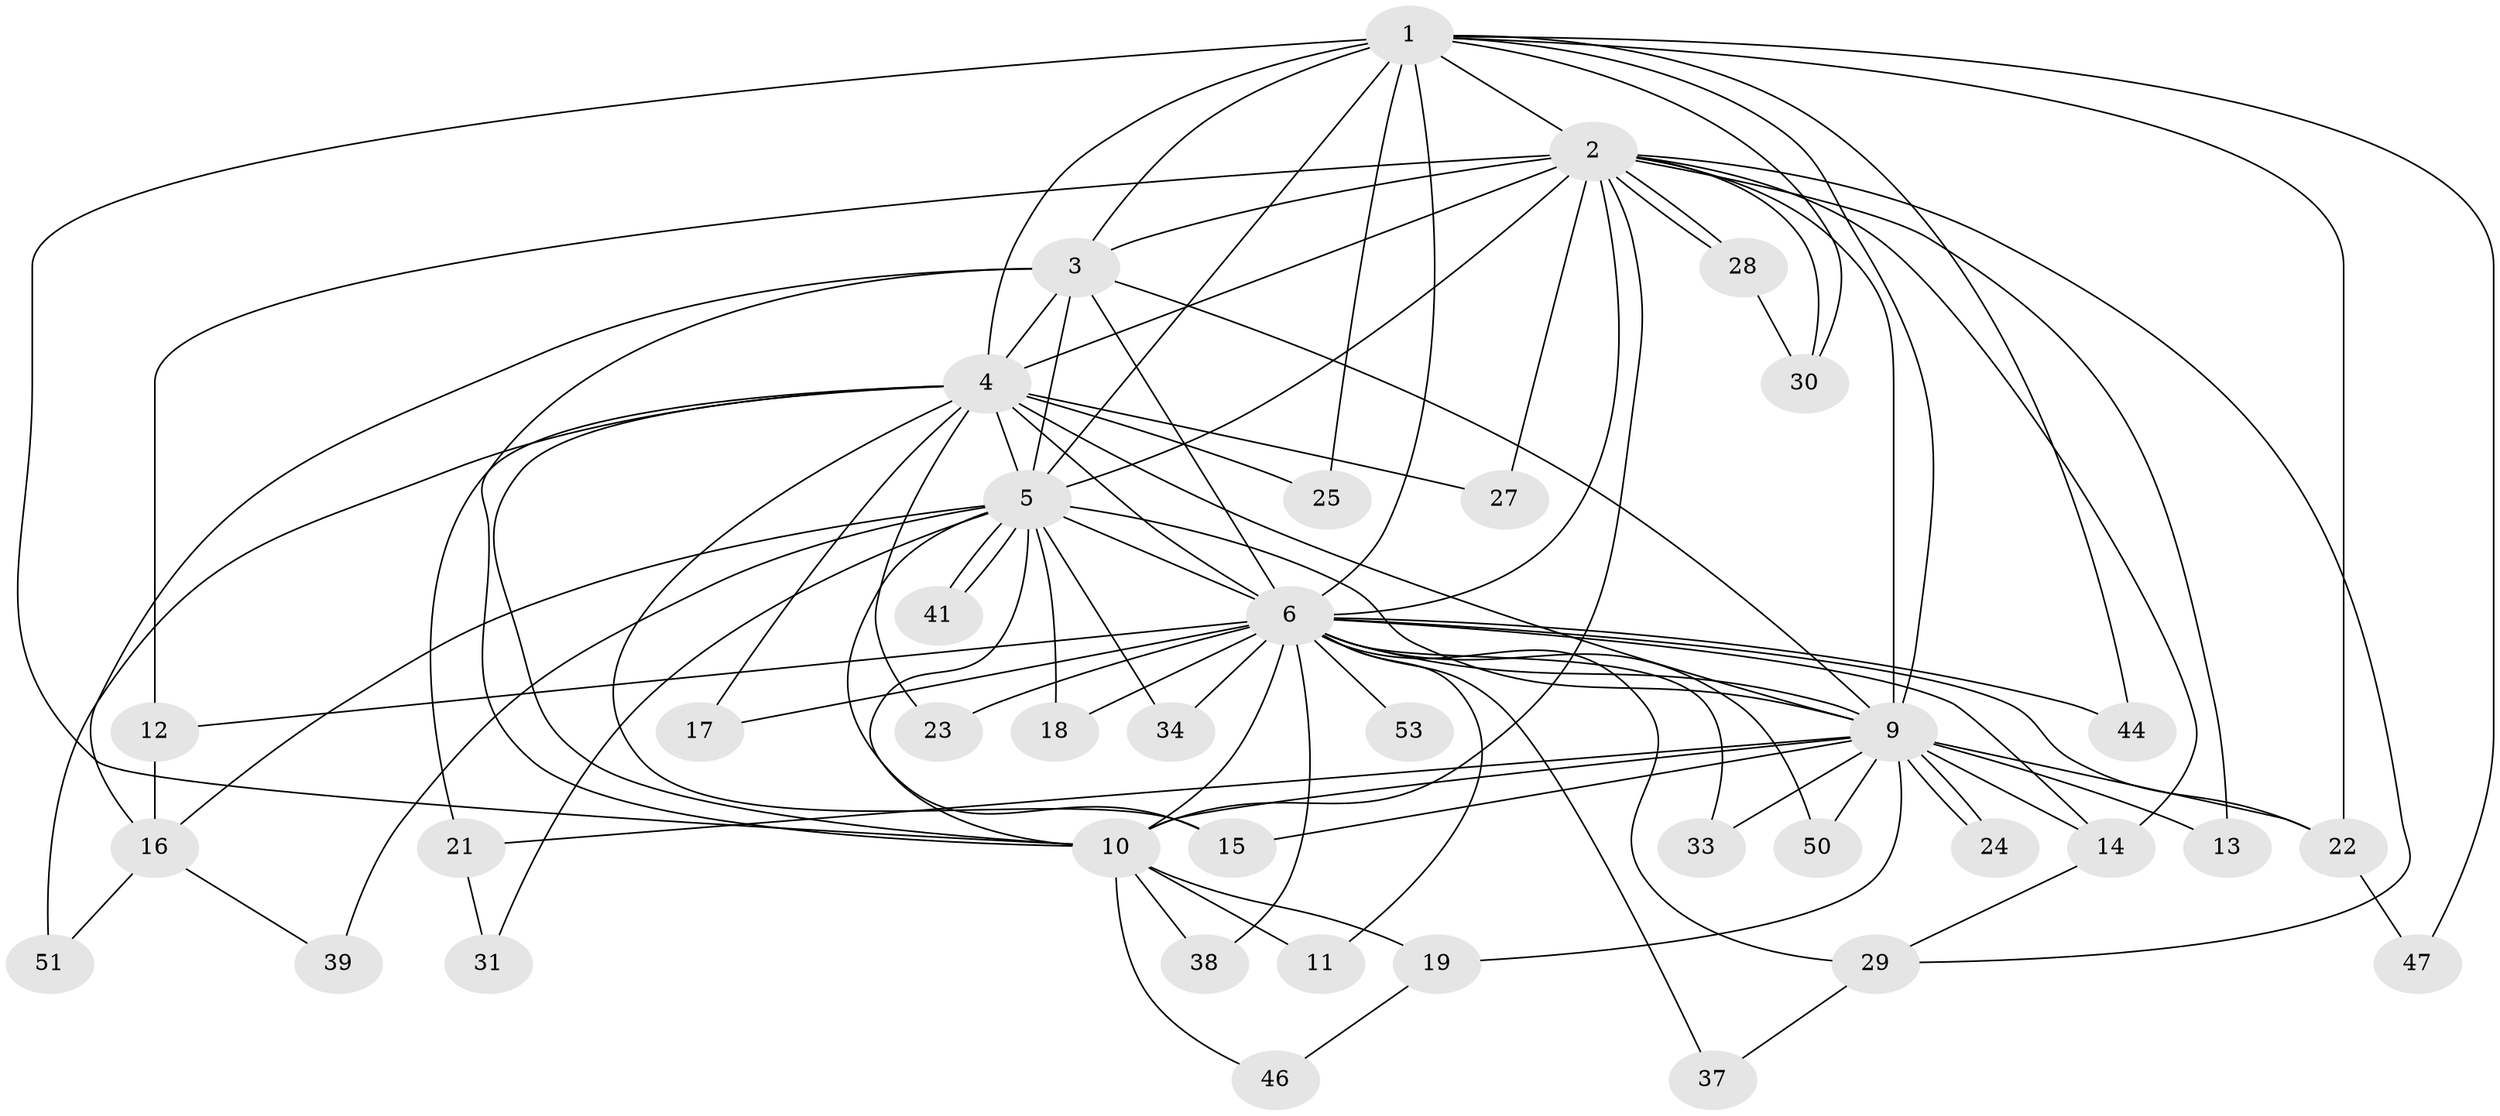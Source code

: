 // original degree distribution, {15: 0.03773584905660377, 18: 0.03773584905660377, 10: 0.018867924528301886, 17: 0.018867924528301886, 9: 0.018867924528301886, 20: 0.03773584905660377, 14: 0.018867924528301886, 2: 0.5471698113207547, 3: 0.16981132075471697, 4: 0.07547169811320754, 5: 0.018867924528301886}
// Generated by graph-tools (version 1.1) at 2025/11/02/27/25 16:11:05]
// undirected, 39 vertices, 95 edges
graph export_dot {
graph [start="1"]
  node [color=gray90,style=filled];
  1 [super="+42"];
  2 [super="+36"];
  3;
  4 [super="+49"];
  5 [super="+7"];
  6 [super="+8"];
  9 [super="+20"];
  10 [super="+26"];
  11;
  12;
  13;
  14 [super="+35"];
  15 [super="+45"];
  16 [super="+32"];
  17;
  18;
  19 [super="+52"];
  21;
  22 [super="+48"];
  23;
  24;
  25;
  27;
  28 [super="+40"];
  29 [super="+43"];
  30;
  31;
  33;
  34;
  37;
  38;
  39;
  41;
  44;
  46;
  47;
  50;
  51;
  53;
  1 -- 2;
  1 -- 3;
  1 -- 4;
  1 -- 5 [weight=3];
  1 -- 6 [weight=2];
  1 -- 9;
  1 -- 10;
  1 -- 22;
  1 -- 25;
  1 -- 30;
  1 -- 44;
  1 -- 47;
  2 -- 3;
  2 -- 4 [weight=2];
  2 -- 5 [weight=2];
  2 -- 6 [weight=2];
  2 -- 9;
  2 -- 10;
  2 -- 12;
  2 -- 13;
  2 -- 27;
  2 -- 28;
  2 -- 28;
  2 -- 29;
  2 -- 30;
  2 -- 14;
  3 -- 4;
  3 -- 5 [weight=2];
  3 -- 6 [weight=2];
  3 -- 9;
  3 -- 10;
  3 -- 16;
  4 -- 5 [weight=2];
  4 -- 6 [weight=2];
  4 -- 9;
  4 -- 10;
  4 -- 15;
  4 -- 17;
  4 -- 21;
  4 -- 23;
  4 -- 25;
  4 -- 27;
  4 -- 51;
  5 -- 6 [weight=4];
  5 -- 9 [weight=2];
  5 -- 10 [weight=2];
  5 -- 15;
  5 -- 18;
  5 -- 31;
  5 -- 34;
  5 -- 39;
  5 -- 41;
  5 -- 41;
  5 -- 16;
  6 -- 9 [weight=2];
  6 -- 10 [weight=2];
  6 -- 12;
  6 -- 14 [weight=2];
  6 -- 17;
  6 -- 18;
  6 -- 34;
  6 -- 53 [weight=2];
  6 -- 11;
  6 -- 23;
  6 -- 29;
  6 -- 33;
  6 -- 37;
  6 -- 38;
  6 -- 44;
  6 -- 50;
  6 -- 22;
  9 -- 10 [weight=3];
  9 -- 13;
  9 -- 14;
  9 -- 19;
  9 -- 21;
  9 -- 22;
  9 -- 24;
  9 -- 24;
  9 -- 33;
  9 -- 50;
  9 -- 15;
  10 -- 11;
  10 -- 19;
  10 -- 38;
  10 -- 46;
  12 -- 16;
  14 -- 29;
  16 -- 39;
  16 -- 51;
  19 -- 46;
  21 -- 31;
  22 -- 47;
  28 -- 30;
  29 -- 37;
}
